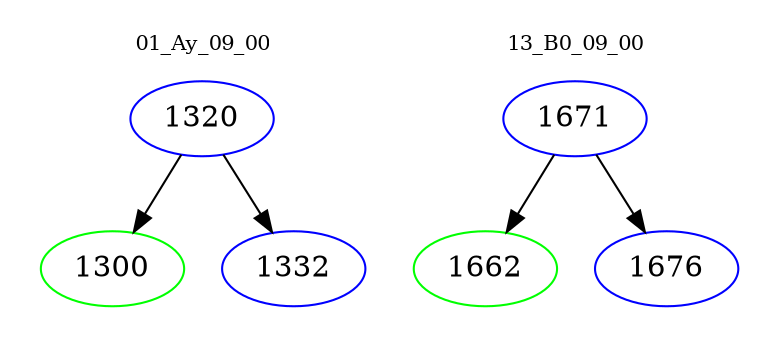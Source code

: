 digraph{
subgraph cluster_0 {
color = white
label = "01_Ay_09_00";
fontsize=10;
T0_1320 [label="1320", color="blue"]
T0_1320 -> T0_1300 [color="black"]
T0_1300 [label="1300", color="green"]
T0_1320 -> T0_1332 [color="black"]
T0_1332 [label="1332", color="blue"]
}
subgraph cluster_1 {
color = white
label = "13_B0_09_00";
fontsize=10;
T1_1671 [label="1671", color="blue"]
T1_1671 -> T1_1662 [color="black"]
T1_1662 [label="1662", color="green"]
T1_1671 -> T1_1676 [color="black"]
T1_1676 [label="1676", color="blue"]
}
}
